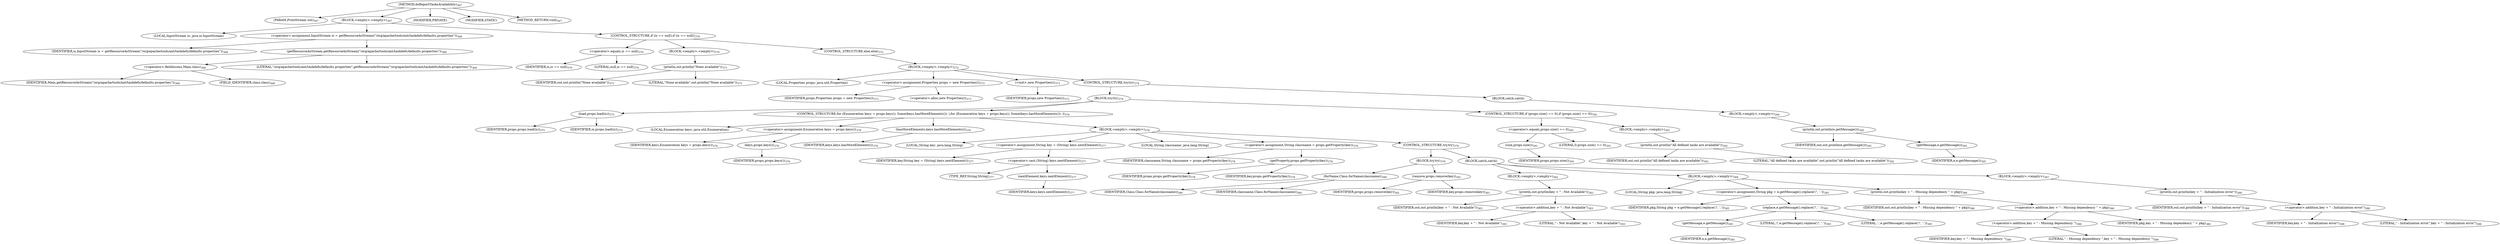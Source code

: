 digraph "doReportTasksAvailability" {  
"630" [label = <(METHOD,doReportTasksAvailability)<SUB>367</SUB>> ]
"631" [label = <(PARAM,PrintStream out)<SUB>367</SUB>> ]
"632" [label = <(BLOCK,&lt;empty&gt;,&lt;empty&gt;)<SUB>367</SUB>> ]
"633" [label = <(LOCAL,InputStream is: java.io.InputStream)> ]
"634" [label = <(&lt;operator&gt;.assignment,InputStream is = getResourceAsStream(&quot;/org/apache/tools/ant/taskdefs/defaults.properties&quot;))<SUB>368</SUB>> ]
"635" [label = <(IDENTIFIER,is,InputStream is = getResourceAsStream(&quot;/org/apache/tools/ant/taskdefs/defaults.properties&quot;))<SUB>368</SUB>> ]
"636" [label = <(getResourceAsStream,getResourceAsStream(&quot;/org/apache/tools/ant/taskdefs/defaults.properties&quot;))<SUB>368</SUB>> ]
"637" [label = <(&lt;operator&gt;.fieldAccess,Main.class)<SUB>368</SUB>> ]
"638" [label = <(IDENTIFIER,Main,getResourceAsStream(&quot;/org/apache/tools/ant/taskdefs/defaults.properties&quot;))<SUB>368</SUB>> ]
"639" [label = <(FIELD_IDENTIFIER,class,class)<SUB>368</SUB>> ]
"640" [label = <(LITERAL,&quot;/org/apache/tools/ant/taskdefs/defaults.properties&quot;,getResourceAsStream(&quot;/org/apache/tools/ant/taskdefs/defaults.properties&quot;))<SUB>369</SUB>> ]
"641" [label = <(CONTROL_STRUCTURE,if (is == null),if (is == null))<SUB>370</SUB>> ]
"642" [label = <(&lt;operator&gt;.equals,is == null)<SUB>370</SUB>> ]
"643" [label = <(IDENTIFIER,is,is == null)<SUB>370</SUB>> ]
"644" [label = <(LITERAL,null,is == null)<SUB>370</SUB>> ]
"645" [label = <(BLOCK,&lt;empty&gt;,&lt;empty&gt;)<SUB>370</SUB>> ]
"646" [label = <(println,out.println(&quot;None available&quot;))<SUB>371</SUB>> ]
"647" [label = <(IDENTIFIER,out,out.println(&quot;None available&quot;))<SUB>371</SUB>> ]
"648" [label = <(LITERAL,&quot;None available&quot;,out.println(&quot;None available&quot;))<SUB>371</SUB>> ]
"649" [label = <(CONTROL_STRUCTURE,else,else)<SUB>372</SUB>> ]
"650" [label = <(BLOCK,&lt;empty&gt;,&lt;empty&gt;)<SUB>372</SUB>> ]
"8" [label = <(LOCAL,Properties props: java.util.Properties)> ]
"651" [label = <(&lt;operator&gt;.assignment,Properties props = new Properties())<SUB>373</SUB>> ]
"652" [label = <(IDENTIFIER,props,Properties props = new Properties())<SUB>373</SUB>> ]
"653" [label = <(&lt;operator&gt;.alloc,new Properties())<SUB>373</SUB>> ]
"654" [label = <(&lt;init&gt;,new Properties())<SUB>373</SUB>> ]
"7" [label = <(IDENTIFIER,props,new Properties())<SUB>373</SUB>> ]
"655" [label = <(CONTROL_STRUCTURE,try,try)<SUB>374</SUB>> ]
"656" [label = <(BLOCK,try,try)<SUB>374</SUB>> ]
"657" [label = <(load,props.load(is))<SUB>375</SUB>> ]
"658" [label = <(IDENTIFIER,props,props.load(is))<SUB>375</SUB>> ]
"659" [label = <(IDENTIFIER,is,props.load(is))<SUB>375</SUB>> ]
"660" [label = <(CONTROL_STRUCTURE,for (Enumeration keys = props.keys(); Some(keys.hasMoreElements()); ),for (Enumeration keys = props.keys(); Some(keys.hasMoreElements()); ))<SUB>376</SUB>> ]
"661" [label = <(LOCAL,Enumeration keys: java.util.Enumeration)> ]
"662" [label = <(&lt;operator&gt;.assignment,Enumeration keys = props.keys())<SUB>376</SUB>> ]
"663" [label = <(IDENTIFIER,keys,Enumeration keys = props.keys())<SUB>376</SUB>> ]
"664" [label = <(keys,props.keys())<SUB>376</SUB>> ]
"665" [label = <(IDENTIFIER,props,props.keys())<SUB>376</SUB>> ]
"666" [label = <(hasMoreElements,keys.hasMoreElements())<SUB>376</SUB>> ]
"667" [label = <(IDENTIFIER,keys,keys.hasMoreElements())<SUB>376</SUB>> ]
"668" [label = <(BLOCK,&lt;empty&gt;,&lt;empty&gt;)<SUB>376</SUB>> ]
"669" [label = <(LOCAL,String key: java.lang.String)> ]
"670" [label = <(&lt;operator&gt;.assignment,String key = (String) keys.nextElement())<SUB>377</SUB>> ]
"671" [label = <(IDENTIFIER,key,String key = (String) keys.nextElement())<SUB>377</SUB>> ]
"672" [label = <(&lt;operator&gt;.cast,(String) keys.nextElement())<SUB>377</SUB>> ]
"673" [label = <(TYPE_REF,String,String)<SUB>377</SUB>> ]
"674" [label = <(nextElement,keys.nextElement())<SUB>377</SUB>> ]
"675" [label = <(IDENTIFIER,keys,keys.nextElement())<SUB>377</SUB>> ]
"676" [label = <(LOCAL,String classname: java.lang.String)> ]
"677" [label = <(&lt;operator&gt;.assignment,String classname = props.getProperty(key))<SUB>378</SUB>> ]
"678" [label = <(IDENTIFIER,classname,String classname = props.getProperty(key))<SUB>378</SUB>> ]
"679" [label = <(getProperty,props.getProperty(key))<SUB>378</SUB>> ]
"680" [label = <(IDENTIFIER,props,props.getProperty(key))<SUB>378</SUB>> ]
"681" [label = <(IDENTIFIER,key,props.getProperty(key))<SUB>378</SUB>> ]
"682" [label = <(CONTROL_STRUCTURE,try,try)<SUB>379</SUB>> ]
"683" [label = <(BLOCK,try,try)<SUB>379</SUB>> ]
"684" [label = <(forName,Class.forName(classname))<SUB>380</SUB>> ]
"685" [label = <(IDENTIFIER,Class,Class.forName(classname))<SUB>380</SUB>> ]
"686" [label = <(IDENTIFIER,classname,Class.forName(classname))<SUB>380</SUB>> ]
"687" [label = <(remove,props.remove(key))<SUB>381</SUB>> ]
"688" [label = <(IDENTIFIER,props,props.remove(key))<SUB>381</SUB>> ]
"689" [label = <(IDENTIFIER,key,props.remove(key))<SUB>381</SUB>> ]
"690" [label = <(BLOCK,catch,catch)> ]
"691" [label = <(BLOCK,&lt;empty&gt;,&lt;empty&gt;)<SUB>382</SUB>> ]
"692" [label = <(println,out.println(key + &quot; : Not Available&quot;))<SUB>383</SUB>> ]
"693" [label = <(IDENTIFIER,out,out.println(key + &quot; : Not Available&quot;))<SUB>383</SUB>> ]
"694" [label = <(&lt;operator&gt;.addition,key + &quot; : Not Available&quot;)<SUB>383</SUB>> ]
"695" [label = <(IDENTIFIER,key,key + &quot; : Not Available&quot;)<SUB>383</SUB>> ]
"696" [label = <(LITERAL,&quot; : Not Available&quot;,key + &quot; : Not Available&quot;)<SUB>383</SUB>> ]
"697" [label = <(BLOCK,&lt;empty&gt;,&lt;empty&gt;)<SUB>384</SUB>> ]
"698" [label = <(LOCAL,String pkg: java.lang.String)> ]
"699" [label = <(&lt;operator&gt;.assignment,String pkg = e.getMessage().replace('/', '.'))<SUB>385</SUB>> ]
"700" [label = <(IDENTIFIER,pkg,String pkg = e.getMessage().replace('/', '.'))<SUB>385</SUB>> ]
"701" [label = <(replace,e.getMessage().replace('/', '.'))<SUB>385</SUB>> ]
"702" [label = <(getMessage,e.getMessage())<SUB>385</SUB>> ]
"703" [label = <(IDENTIFIER,e,e.getMessage())<SUB>385</SUB>> ]
"704" [label = <(LITERAL,'/',e.getMessage().replace('/', '.'))<SUB>385</SUB>> ]
"705" [label = <(LITERAL,'.',e.getMessage().replace('/', '.'))<SUB>385</SUB>> ]
"706" [label = <(println,out.println(key + &quot; : Missing dependency &quot; + pkg))<SUB>386</SUB>> ]
"707" [label = <(IDENTIFIER,out,out.println(key + &quot; : Missing dependency &quot; + pkg))<SUB>386</SUB>> ]
"708" [label = <(&lt;operator&gt;.addition,key + &quot; : Missing dependency &quot; + pkg)<SUB>386</SUB>> ]
"709" [label = <(&lt;operator&gt;.addition,key + &quot; : Missing dependency &quot;)<SUB>386</SUB>> ]
"710" [label = <(IDENTIFIER,key,key + &quot; : Missing dependency &quot;)<SUB>386</SUB>> ]
"711" [label = <(LITERAL,&quot; : Missing dependency &quot;,key + &quot; : Missing dependency &quot;)<SUB>386</SUB>> ]
"712" [label = <(IDENTIFIER,pkg,key + &quot; : Missing dependency &quot; + pkg)<SUB>386</SUB>> ]
"713" [label = <(BLOCK,&lt;empty&gt;,&lt;empty&gt;)<SUB>387</SUB>> ]
"714" [label = <(println,out.println(key + &quot; : Initialization error&quot;))<SUB>388</SUB>> ]
"715" [label = <(IDENTIFIER,out,out.println(key + &quot; : Initialization error&quot;))<SUB>388</SUB>> ]
"716" [label = <(&lt;operator&gt;.addition,key + &quot; : Initialization error&quot;)<SUB>388</SUB>> ]
"717" [label = <(IDENTIFIER,key,key + &quot; : Initialization error&quot;)<SUB>388</SUB>> ]
"718" [label = <(LITERAL,&quot; : Initialization error&quot;,key + &quot; : Initialization error&quot;)<SUB>388</SUB>> ]
"719" [label = <(CONTROL_STRUCTURE,if (props.size() == 0),if (props.size() == 0))<SUB>391</SUB>> ]
"720" [label = <(&lt;operator&gt;.equals,props.size() == 0)<SUB>391</SUB>> ]
"721" [label = <(size,props.size())<SUB>391</SUB>> ]
"722" [label = <(IDENTIFIER,props,props.size())<SUB>391</SUB>> ]
"723" [label = <(LITERAL,0,props.size() == 0)<SUB>391</SUB>> ]
"724" [label = <(BLOCK,&lt;empty&gt;,&lt;empty&gt;)<SUB>391</SUB>> ]
"725" [label = <(println,out.println(&quot;All defined tasks are available&quot;))<SUB>392</SUB>> ]
"726" [label = <(IDENTIFIER,out,out.println(&quot;All defined tasks are available&quot;))<SUB>392</SUB>> ]
"727" [label = <(LITERAL,&quot;All defined tasks are available&quot;,out.println(&quot;All defined tasks are available&quot;))<SUB>392</SUB>> ]
"728" [label = <(BLOCK,catch,catch)> ]
"729" [label = <(BLOCK,&lt;empty&gt;,&lt;empty&gt;)<SUB>394</SUB>> ]
"730" [label = <(println,out.println(e.getMessage()))<SUB>395</SUB>> ]
"731" [label = <(IDENTIFIER,out,out.println(e.getMessage()))<SUB>395</SUB>> ]
"732" [label = <(getMessage,e.getMessage())<SUB>395</SUB>> ]
"733" [label = <(IDENTIFIER,e,e.getMessage())<SUB>395</SUB>> ]
"734" [label = <(MODIFIER,PRIVATE)> ]
"735" [label = <(MODIFIER,STATIC)> ]
"736" [label = <(METHOD_RETURN,void)<SUB>367</SUB>> ]
  "630" -> "631" 
  "630" -> "632" 
  "630" -> "734" 
  "630" -> "735" 
  "630" -> "736" 
  "632" -> "633" 
  "632" -> "634" 
  "632" -> "641" 
  "634" -> "635" 
  "634" -> "636" 
  "636" -> "637" 
  "636" -> "640" 
  "637" -> "638" 
  "637" -> "639" 
  "641" -> "642" 
  "641" -> "645" 
  "641" -> "649" 
  "642" -> "643" 
  "642" -> "644" 
  "645" -> "646" 
  "646" -> "647" 
  "646" -> "648" 
  "649" -> "650" 
  "650" -> "8" 
  "650" -> "651" 
  "650" -> "654" 
  "650" -> "655" 
  "651" -> "652" 
  "651" -> "653" 
  "654" -> "7" 
  "655" -> "656" 
  "655" -> "728" 
  "656" -> "657" 
  "656" -> "660" 
  "656" -> "719" 
  "657" -> "658" 
  "657" -> "659" 
  "660" -> "661" 
  "660" -> "662" 
  "660" -> "666" 
  "660" -> "668" 
  "662" -> "663" 
  "662" -> "664" 
  "664" -> "665" 
  "666" -> "667" 
  "668" -> "669" 
  "668" -> "670" 
  "668" -> "676" 
  "668" -> "677" 
  "668" -> "682" 
  "670" -> "671" 
  "670" -> "672" 
  "672" -> "673" 
  "672" -> "674" 
  "674" -> "675" 
  "677" -> "678" 
  "677" -> "679" 
  "679" -> "680" 
  "679" -> "681" 
  "682" -> "683" 
  "682" -> "690" 
  "683" -> "684" 
  "683" -> "687" 
  "684" -> "685" 
  "684" -> "686" 
  "687" -> "688" 
  "687" -> "689" 
  "690" -> "691" 
  "690" -> "697" 
  "690" -> "713" 
  "691" -> "692" 
  "692" -> "693" 
  "692" -> "694" 
  "694" -> "695" 
  "694" -> "696" 
  "697" -> "698" 
  "697" -> "699" 
  "697" -> "706" 
  "699" -> "700" 
  "699" -> "701" 
  "701" -> "702" 
  "701" -> "704" 
  "701" -> "705" 
  "702" -> "703" 
  "706" -> "707" 
  "706" -> "708" 
  "708" -> "709" 
  "708" -> "712" 
  "709" -> "710" 
  "709" -> "711" 
  "713" -> "714" 
  "714" -> "715" 
  "714" -> "716" 
  "716" -> "717" 
  "716" -> "718" 
  "719" -> "720" 
  "719" -> "724" 
  "720" -> "721" 
  "720" -> "723" 
  "721" -> "722" 
  "724" -> "725" 
  "725" -> "726" 
  "725" -> "727" 
  "728" -> "729" 
  "729" -> "730" 
  "730" -> "731" 
  "730" -> "732" 
  "732" -> "733" 
}
